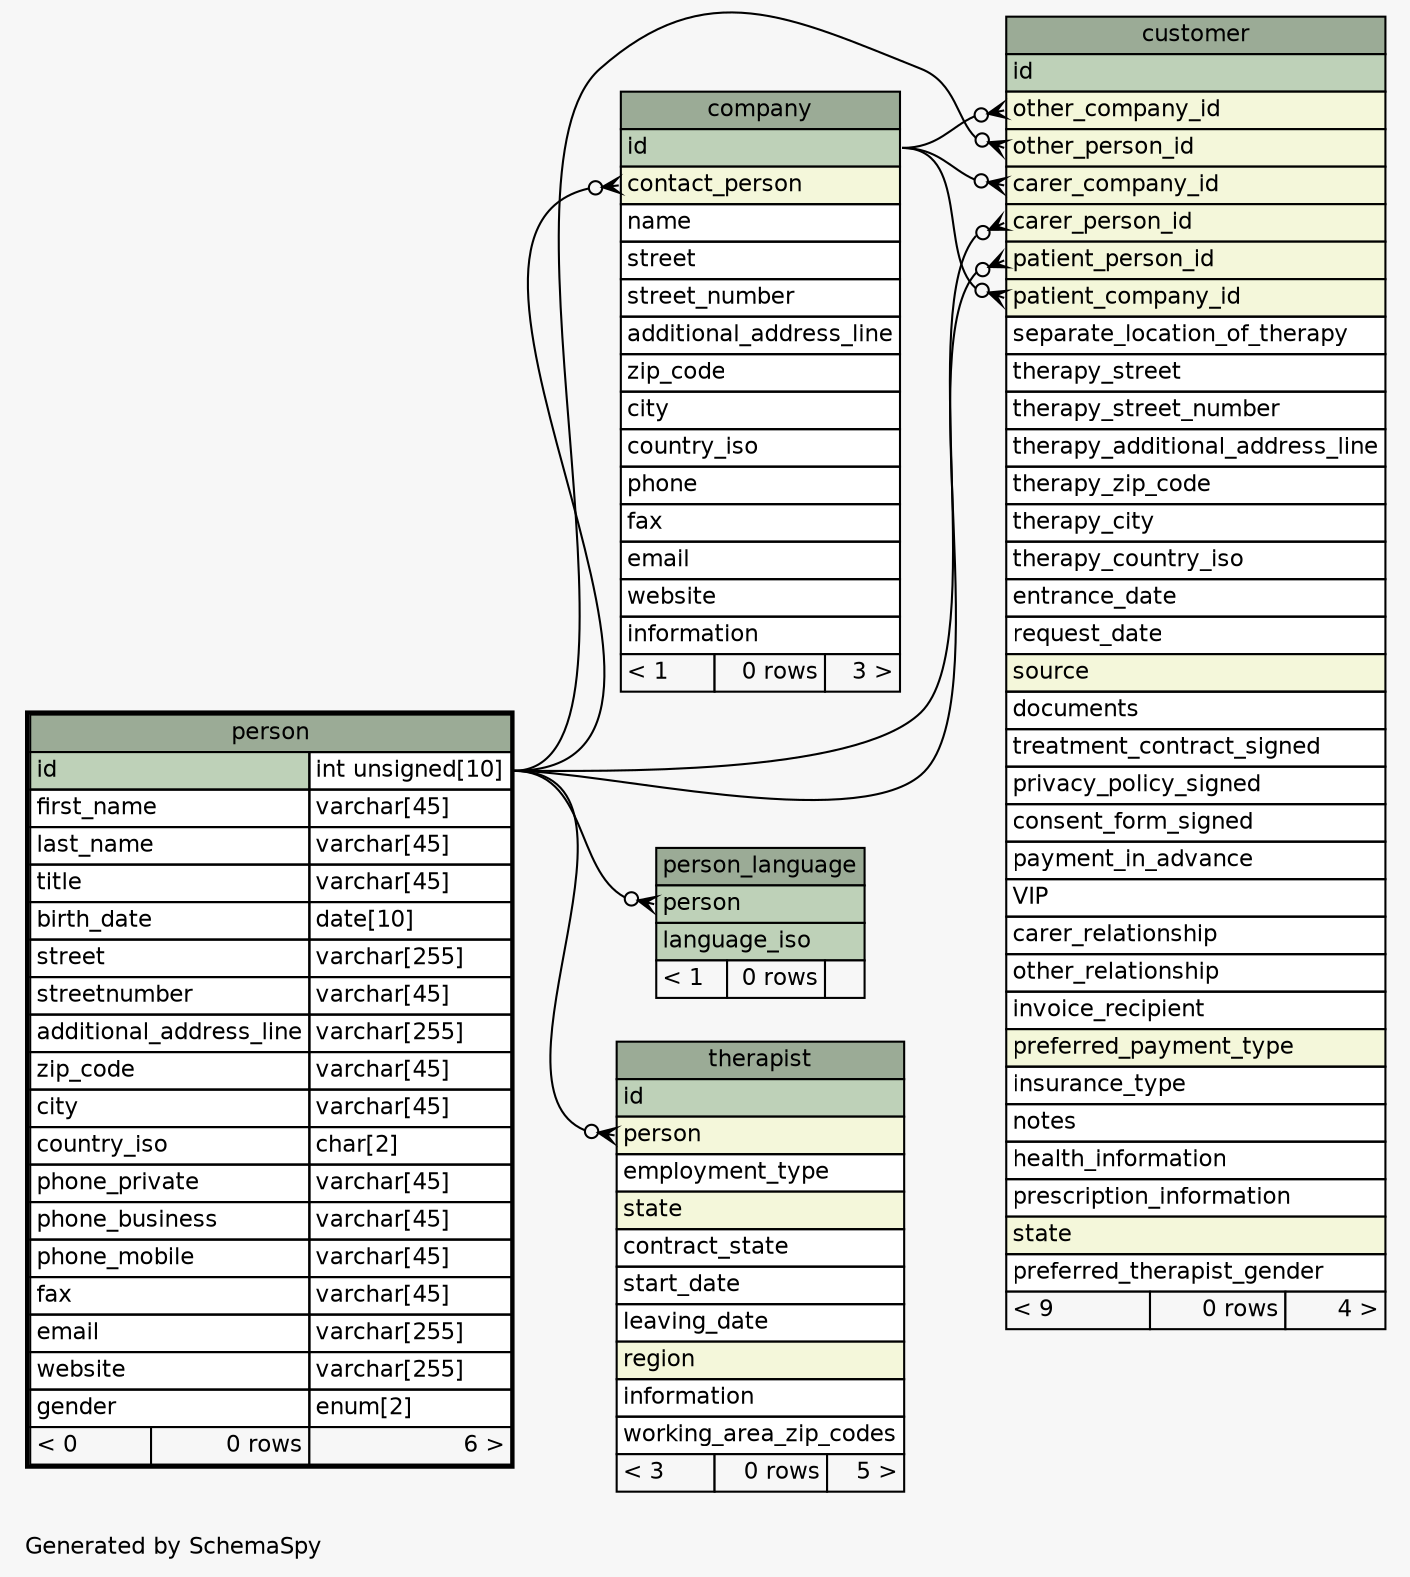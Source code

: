 // dot 2.40.1 on Linux 5.0.0-37-generic
// SchemaSpy rev 590
digraph "oneDegreeRelationshipsDiagram" {
  graph [
    rankdir="RL"
    bgcolor="#f7f7f7"
    label="\nGenerated by SchemaSpy"
    labeljust="l"
    nodesep="0.18"
    ranksep="0.46"
    fontname="Helvetica"
    fontsize="11"
  ];
  node [
    fontname="Helvetica"
    fontsize="11"
    shape="plaintext"
  ];
  edge [
    arrowsize="0.8"
  ];
  "company":"contact_person":w -> "person":"id.type":e [arrowhead=none dir=back arrowtail=crowodot];
  "customer":"carer_company_id":w -> "company":"id":e [arrowhead=none dir=back arrowtail=crowodot];
  "customer":"carer_person_id":w -> "person":"id.type":e [arrowhead=none dir=back arrowtail=crowodot];
  "customer":"other_company_id":w -> "company":"id":e [arrowhead=none dir=back arrowtail=crowodot];
  "customer":"other_person_id":w -> "person":"id.type":e [arrowhead=none dir=back arrowtail=crowodot];
  "customer":"patient_company_id":w -> "company":"id":e [arrowhead=none dir=back arrowtail=crowodot];
  "customer":"patient_person_id":w -> "person":"id.type":e [arrowhead=none dir=back arrowtail=crowodot];
  "person_language":"person":w -> "person":"id.type":e [arrowhead=none dir=back arrowtail=crowodot];
  "therapist":"person":w -> "person":"id.type":e [arrowhead=none dir=back arrowtail=crowodot];
  "company" [
    label=<
    <TABLE BORDER="0" CELLBORDER="1" CELLSPACING="0" BGCOLOR="#ffffff">
      <TR><TD COLSPAN="3" BGCOLOR="#9bab96" ALIGN="CENTER">company</TD></TR>
      <TR><TD PORT="id" COLSPAN="3" BGCOLOR="#bed1b8" ALIGN="LEFT">id</TD></TR>
      <TR><TD PORT="contact_person" COLSPAN="3" BGCOLOR="#f4f7da" ALIGN="LEFT">contact_person</TD></TR>
      <TR><TD PORT="name" COLSPAN="3" ALIGN="LEFT">name</TD></TR>
      <TR><TD PORT="street" COLSPAN="3" ALIGN="LEFT">street</TD></TR>
      <TR><TD PORT="street_number" COLSPAN="3" ALIGN="LEFT">street_number</TD></TR>
      <TR><TD PORT="additional_address_line" COLSPAN="3" ALIGN="LEFT">additional_address_line</TD></TR>
      <TR><TD PORT="zip_code" COLSPAN="3" ALIGN="LEFT">zip_code</TD></TR>
      <TR><TD PORT="city" COLSPAN="3" ALIGN="LEFT">city</TD></TR>
      <TR><TD PORT="country_iso" COLSPAN="3" ALIGN="LEFT">country_iso</TD></TR>
      <TR><TD PORT="phone" COLSPAN="3" ALIGN="LEFT">phone</TD></TR>
      <TR><TD PORT="fax" COLSPAN="3" ALIGN="LEFT">fax</TD></TR>
      <TR><TD PORT="email" COLSPAN="3" ALIGN="LEFT">email</TD></TR>
      <TR><TD PORT="website" COLSPAN="3" ALIGN="LEFT">website</TD></TR>
      <TR><TD PORT="information" COLSPAN="3" ALIGN="LEFT">information</TD></TR>
      <TR><TD ALIGN="LEFT" BGCOLOR="#f7f7f7">&lt; 1</TD><TD ALIGN="RIGHT" BGCOLOR="#f7f7f7">0 rows</TD><TD ALIGN="RIGHT" BGCOLOR="#f7f7f7">3 &gt;</TD></TR>
    </TABLE>>
    URL="company.html"
    tooltip="company"
  ];
  "customer" [
    label=<
    <TABLE BORDER="0" CELLBORDER="1" CELLSPACING="0" BGCOLOR="#ffffff">
      <TR><TD COLSPAN="3" BGCOLOR="#9bab96" ALIGN="CENTER">customer</TD></TR>
      <TR><TD PORT="id" COLSPAN="3" BGCOLOR="#bed1b8" ALIGN="LEFT">id</TD></TR>
      <TR><TD PORT="other_company_id" COLSPAN="3" BGCOLOR="#f4f7da" ALIGN="LEFT">other_company_id</TD></TR>
      <TR><TD PORT="other_person_id" COLSPAN="3" BGCOLOR="#f4f7da" ALIGN="LEFT">other_person_id</TD></TR>
      <TR><TD PORT="carer_company_id" COLSPAN="3" BGCOLOR="#f4f7da" ALIGN="LEFT">carer_company_id</TD></TR>
      <TR><TD PORT="carer_person_id" COLSPAN="3" BGCOLOR="#f4f7da" ALIGN="LEFT">carer_person_id</TD></TR>
      <TR><TD PORT="patient_person_id" COLSPAN="3" BGCOLOR="#f4f7da" ALIGN="LEFT">patient_person_id</TD></TR>
      <TR><TD PORT="patient_company_id" COLSPAN="3" BGCOLOR="#f4f7da" ALIGN="LEFT">patient_company_id</TD></TR>
      <TR><TD PORT="separate_location_of_therapy" COLSPAN="3" ALIGN="LEFT">separate_location_of_therapy</TD></TR>
      <TR><TD PORT="therapy_street" COLSPAN="3" ALIGN="LEFT">therapy_street</TD></TR>
      <TR><TD PORT="therapy_street_number" COLSPAN="3" ALIGN="LEFT">therapy_street_number</TD></TR>
      <TR><TD PORT="therapy_additional_address_line" COLSPAN="3" ALIGN="LEFT">therapy_additional_address_line</TD></TR>
      <TR><TD PORT="therapy_zip_code" COLSPAN="3" ALIGN="LEFT">therapy_zip_code</TD></TR>
      <TR><TD PORT="therapy_city" COLSPAN="3" ALIGN="LEFT">therapy_city</TD></TR>
      <TR><TD PORT="therapy_country_iso" COLSPAN="3" ALIGN="LEFT">therapy_country_iso</TD></TR>
      <TR><TD PORT="entrance_date" COLSPAN="3" ALIGN="LEFT">entrance_date</TD></TR>
      <TR><TD PORT="request_date" COLSPAN="3" ALIGN="LEFT">request_date</TD></TR>
      <TR><TD PORT="source" COLSPAN="3" BGCOLOR="#f4f7da" ALIGN="LEFT">source</TD></TR>
      <TR><TD PORT="documents" COLSPAN="3" ALIGN="LEFT">documents</TD></TR>
      <TR><TD PORT="treatment_contract_signed" COLSPAN="3" ALIGN="LEFT">treatment_contract_signed</TD></TR>
      <TR><TD PORT="privacy_policy_signed" COLSPAN="3" ALIGN="LEFT">privacy_policy_signed</TD></TR>
      <TR><TD PORT="consent_form_signed" COLSPAN="3" ALIGN="LEFT">consent_form_signed</TD></TR>
      <TR><TD PORT="payment_in_advance" COLSPAN="3" ALIGN="LEFT">payment_in_advance</TD></TR>
      <TR><TD PORT="VIP" COLSPAN="3" ALIGN="LEFT">VIP</TD></TR>
      <TR><TD PORT="carer_relationship" COLSPAN="3" ALIGN="LEFT">carer_relationship</TD></TR>
      <TR><TD PORT="other_relationship" COLSPAN="3" ALIGN="LEFT">other_relationship</TD></TR>
      <TR><TD PORT="invoice_recipient" COLSPAN="3" ALIGN="LEFT">invoice_recipient</TD></TR>
      <TR><TD PORT="preferred_payment_type" COLSPAN="3" BGCOLOR="#f4f7da" ALIGN="LEFT">preferred_payment_type</TD></TR>
      <TR><TD PORT="insurance_type" COLSPAN="3" ALIGN="LEFT">insurance_type</TD></TR>
      <TR><TD PORT="notes" COLSPAN="3" ALIGN="LEFT">notes</TD></TR>
      <TR><TD PORT="health_information" COLSPAN="3" ALIGN="LEFT">health_information</TD></TR>
      <TR><TD PORT="prescription_information" COLSPAN="3" ALIGN="LEFT">prescription_information</TD></TR>
      <TR><TD PORT="state" COLSPAN="3" BGCOLOR="#f4f7da" ALIGN="LEFT">state</TD></TR>
      <TR><TD PORT="preferred_therapist_gender" COLSPAN="3" ALIGN="LEFT">preferred_therapist_gender</TD></TR>
      <TR><TD ALIGN="LEFT" BGCOLOR="#f7f7f7">&lt; 9</TD><TD ALIGN="RIGHT" BGCOLOR="#f7f7f7">0 rows</TD><TD ALIGN="RIGHT" BGCOLOR="#f7f7f7">4 &gt;</TD></TR>
    </TABLE>>
    URL="customer.html"
    tooltip="customer"
  ];
  "person" [
    label=<
    <TABLE BORDER="2" CELLBORDER="1" CELLSPACING="0" BGCOLOR="#ffffff">
      <TR><TD COLSPAN="3" BGCOLOR="#9bab96" ALIGN="CENTER">person</TD></TR>
      <TR><TD PORT="id" COLSPAN="2" BGCOLOR="#bed1b8" ALIGN="LEFT">id</TD><TD PORT="id.type" ALIGN="LEFT">int unsigned[10]</TD></TR>
      <TR><TD PORT="first_name" COLSPAN="2" ALIGN="LEFT">first_name</TD><TD PORT="first_name.type" ALIGN="LEFT">varchar[45]</TD></TR>
      <TR><TD PORT="last_name" COLSPAN="2" ALIGN="LEFT">last_name</TD><TD PORT="last_name.type" ALIGN="LEFT">varchar[45]</TD></TR>
      <TR><TD PORT="title" COLSPAN="2" ALIGN="LEFT">title</TD><TD PORT="title.type" ALIGN="LEFT">varchar[45]</TD></TR>
      <TR><TD PORT="birth_date" COLSPAN="2" ALIGN="LEFT">birth_date</TD><TD PORT="birth_date.type" ALIGN="LEFT">date[10]</TD></TR>
      <TR><TD PORT="street" COLSPAN="2" ALIGN="LEFT">street</TD><TD PORT="street.type" ALIGN="LEFT">varchar[255]</TD></TR>
      <TR><TD PORT="streetnumber" COLSPAN="2" ALIGN="LEFT">streetnumber</TD><TD PORT="streetnumber.type" ALIGN="LEFT">varchar[45]</TD></TR>
      <TR><TD PORT="additional_address_line" COLSPAN="2" ALIGN="LEFT">additional_address_line</TD><TD PORT="additional_address_line.type" ALIGN="LEFT">varchar[255]</TD></TR>
      <TR><TD PORT="zip_code" COLSPAN="2" ALIGN="LEFT">zip_code</TD><TD PORT="zip_code.type" ALIGN="LEFT">varchar[45]</TD></TR>
      <TR><TD PORT="city" COLSPAN="2" ALIGN="LEFT">city</TD><TD PORT="city.type" ALIGN="LEFT">varchar[45]</TD></TR>
      <TR><TD PORT="country_iso" COLSPAN="2" ALIGN="LEFT">country_iso</TD><TD PORT="country_iso.type" ALIGN="LEFT">char[2]</TD></TR>
      <TR><TD PORT="phone_private" COLSPAN="2" ALIGN="LEFT">phone_private</TD><TD PORT="phone_private.type" ALIGN="LEFT">varchar[45]</TD></TR>
      <TR><TD PORT="phone_business" COLSPAN="2" ALIGN="LEFT">phone_business</TD><TD PORT="phone_business.type" ALIGN="LEFT">varchar[45]</TD></TR>
      <TR><TD PORT="phone_mobile" COLSPAN="2" ALIGN="LEFT">phone_mobile</TD><TD PORT="phone_mobile.type" ALIGN="LEFT">varchar[45]</TD></TR>
      <TR><TD PORT="fax" COLSPAN="2" ALIGN="LEFT">fax</TD><TD PORT="fax.type" ALIGN="LEFT">varchar[45]</TD></TR>
      <TR><TD PORT="email" COLSPAN="2" ALIGN="LEFT">email</TD><TD PORT="email.type" ALIGN="LEFT">varchar[255]</TD></TR>
      <TR><TD PORT="website" COLSPAN="2" ALIGN="LEFT">website</TD><TD PORT="website.type" ALIGN="LEFT">varchar[255]</TD></TR>
      <TR><TD PORT="gender" COLSPAN="2" ALIGN="LEFT">gender</TD><TD PORT="gender.type" ALIGN="LEFT">enum[2]</TD></TR>
      <TR><TD ALIGN="LEFT" BGCOLOR="#f7f7f7">&lt; 0</TD><TD ALIGN="RIGHT" BGCOLOR="#f7f7f7">0 rows</TD><TD ALIGN="RIGHT" BGCOLOR="#f7f7f7">6 &gt;</TD></TR>
    </TABLE>>
    URL="person.html"
    tooltip="person"
  ];
  "person_language" [
    label=<
    <TABLE BORDER="0" CELLBORDER="1" CELLSPACING="0" BGCOLOR="#ffffff">
      <TR><TD COLSPAN="3" BGCOLOR="#9bab96" ALIGN="CENTER">person_language</TD></TR>
      <TR><TD PORT="person" COLSPAN="3" BGCOLOR="#bed1b8" ALIGN="LEFT">person</TD></TR>
      <TR><TD PORT="language_iso" COLSPAN="3" BGCOLOR="#bed1b8" ALIGN="LEFT">language_iso</TD></TR>
      <TR><TD ALIGN="LEFT" BGCOLOR="#f7f7f7">&lt; 1</TD><TD ALIGN="RIGHT" BGCOLOR="#f7f7f7">0 rows</TD><TD ALIGN="RIGHT" BGCOLOR="#f7f7f7">  </TD></TR>
    </TABLE>>
    URL="person_language.html"
    tooltip="person_language"
  ];
  "therapist" [
    label=<
    <TABLE BORDER="0" CELLBORDER="1" CELLSPACING="0" BGCOLOR="#ffffff">
      <TR><TD COLSPAN="3" BGCOLOR="#9bab96" ALIGN="CENTER">therapist</TD></TR>
      <TR><TD PORT="id" COLSPAN="3" BGCOLOR="#bed1b8" ALIGN="LEFT">id</TD></TR>
      <TR><TD PORT="person" COLSPAN="3" BGCOLOR="#f4f7da" ALIGN="LEFT">person</TD></TR>
      <TR><TD PORT="employment_type" COLSPAN="3" ALIGN="LEFT">employment_type</TD></TR>
      <TR><TD PORT="state" COLSPAN="3" BGCOLOR="#f4f7da" ALIGN="LEFT">state</TD></TR>
      <TR><TD PORT="contract_state" COLSPAN="3" ALIGN="LEFT">contract_state</TD></TR>
      <TR><TD PORT="start_date" COLSPAN="3" ALIGN="LEFT">start_date</TD></TR>
      <TR><TD PORT="leaving_date" COLSPAN="3" ALIGN="LEFT">leaving_date</TD></TR>
      <TR><TD PORT="region" COLSPAN="3" BGCOLOR="#f4f7da" ALIGN="LEFT">region</TD></TR>
      <TR><TD PORT="information" COLSPAN="3" ALIGN="LEFT">information</TD></TR>
      <TR><TD PORT="working_area_zip_codes" COLSPAN="3" ALIGN="LEFT">working_area_zip_codes</TD></TR>
      <TR><TD ALIGN="LEFT" BGCOLOR="#f7f7f7">&lt; 3</TD><TD ALIGN="RIGHT" BGCOLOR="#f7f7f7">0 rows</TD><TD ALIGN="RIGHT" BGCOLOR="#f7f7f7">5 &gt;</TD></TR>
    </TABLE>>
    URL="therapist.html"
    tooltip="therapist"
  ];
}

